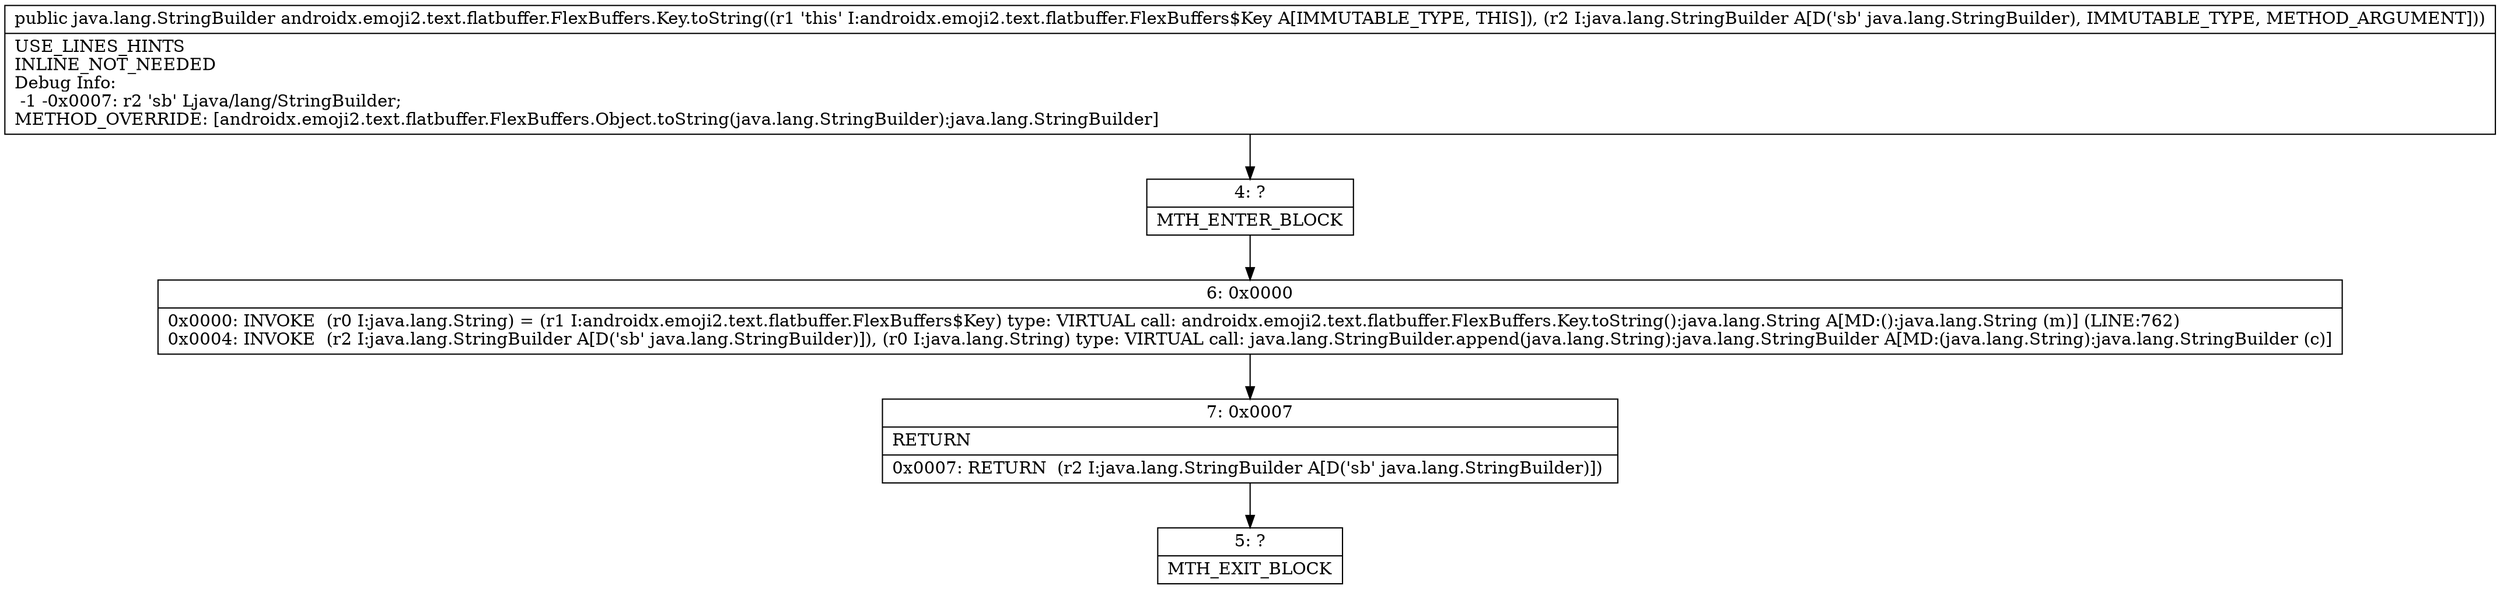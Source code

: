 digraph "CFG forandroidx.emoji2.text.flatbuffer.FlexBuffers.Key.toString(Ljava\/lang\/StringBuilder;)Ljava\/lang\/StringBuilder;" {
Node_4 [shape=record,label="{4\:\ ?|MTH_ENTER_BLOCK\l}"];
Node_6 [shape=record,label="{6\:\ 0x0000|0x0000: INVOKE  (r0 I:java.lang.String) = (r1 I:androidx.emoji2.text.flatbuffer.FlexBuffers$Key) type: VIRTUAL call: androidx.emoji2.text.flatbuffer.FlexBuffers.Key.toString():java.lang.String A[MD:():java.lang.String (m)] (LINE:762)\l0x0004: INVOKE  (r2 I:java.lang.StringBuilder A[D('sb' java.lang.StringBuilder)]), (r0 I:java.lang.String) type: VIRTUAL call: java.lang.StringBuilder.append(java.lang.String):java.lang.StringBuilder A[MD:(java.lang.String):java.lang.StringBuilder (c)]\l}"];
Node_7 [shape=record,label="{7\:\ 0x0007|RETURN\l|0x0007: RETURN  (r2 I:java.lang.StringBuilder A[D('sb' java.lang.StringBuilder)]) \l}"];
Node_5 [shape=record,label="{5\:\ ?|MTH_EXIT_BLOCK\l}"];
MethodNode[shape=record,label="{public java.lang.StringBuilder androidx.emoji2.text.flatbuffer.FlexBuffers.Key.toString((r1 'this' I:androidx.emoji2.text.flatbuffer.FlexBuffers$Key A[IMMUTABLE_TYPE, THIS]), (r2 I:java.lang.StringBuilder A[D('sb' java.lang.StringBuilder), IMMUTABLE_TYPE, METHOD_ARGUMENT]))  | USE_LINES_HINTS\lINLINE_NOT_NEEDED\lDebug Info:\l  \-1 \-0x0007: r2 'sb' Ljava\/lang\/StringBuilder;\lMETHOD_OVERRIDE: [androidx.emoji2.text.flatbuffer.FlexBuffers.Object.toString(java.lang.StringBuilder):java.lang.StringBuilder]\l}"];
MethodNode -> Node_4;Node_4 -> Node_6;
Node_6 -> Node_7;
Node_7 -> Node_5;
}

